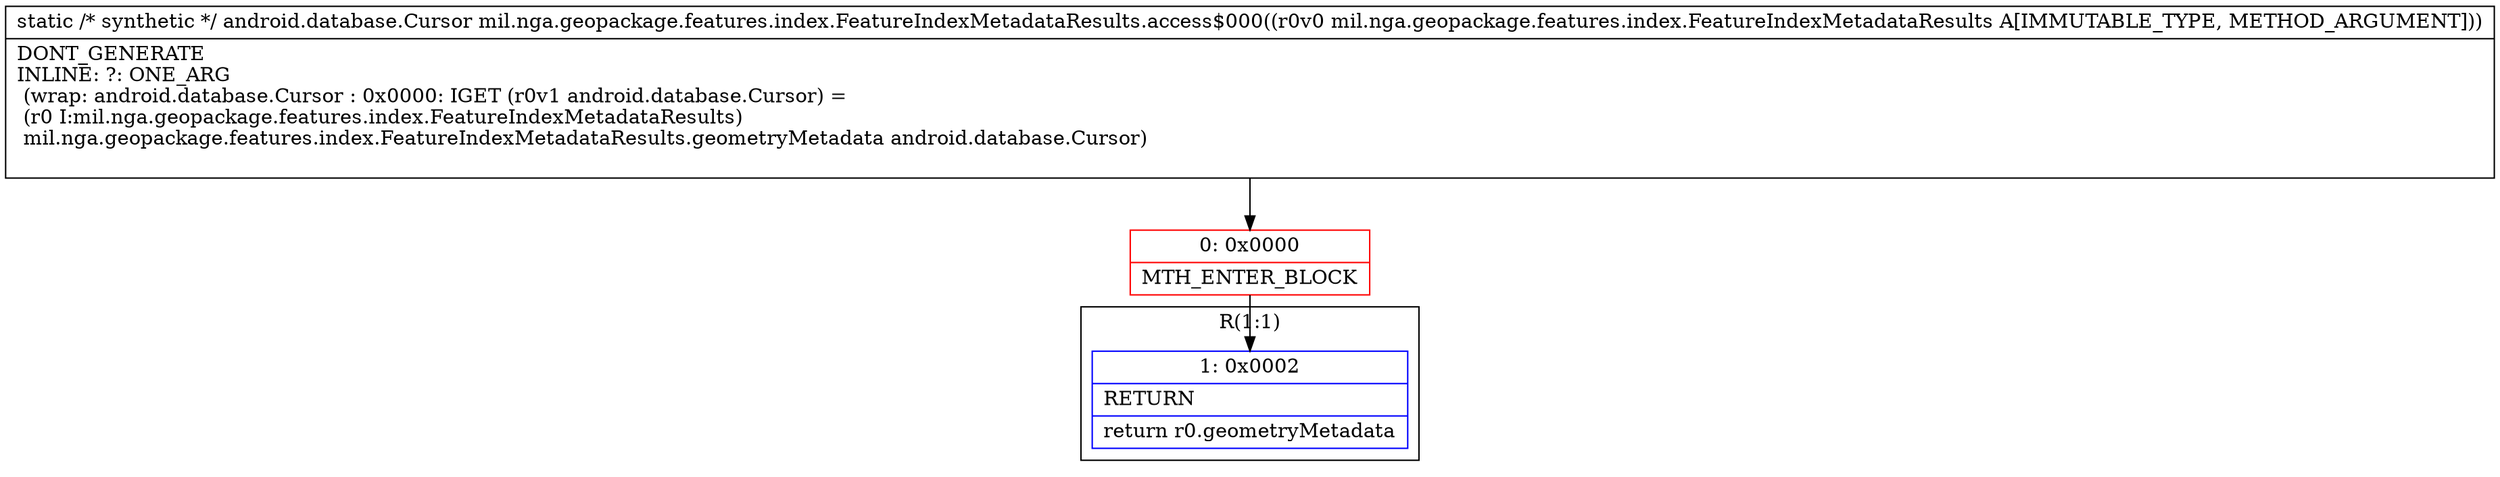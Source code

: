 digraph "CFG formil.nga.geopackage.features.index.FeatureIndexMetadataResults.access$000(Lmil\/nga\/geopackage\/features\/index\/FeatureIndexMetadataResults;)Landroid\/database\/Cursor;" {
subgraph cluster_Region_1679627816 {
label = "R(1:1)";
node [shape=record,color=blue];
Node_1 [shape=record,label="{1\:\ 0x0002|RETURN\l|return r0.geometryMetadata\l}"];
}
Node_0 [shape=record,color=red,label="{0\:\ 0x0000|MTH_ENTER_BLOCK\l}"];
MethodNode[shape=record,label="{static \/* synthetic *\/ android.database.Cursor mil.nga.geopackage.features.index.FeatureIndexMetadataResults.access$000((r0v0 mil.nga.geopackage.features.index.FeatureIndexMetadataResults A[IMMUTABLE_TYPE, METHOD_ARGUMENT]))  | DONT_GENERATE\lINLINE: ?: ONE_ARG  \l  (wrap: android.database.Cursor : 0x0000: IGET  (r0v1 android.database.Cursor) = \l  (r0 I:mil.nga.geopackage.features.index.FeatureIndexMetadataResults)\l mil.nga.geopackage.features.index.FeatureIndexMetadataResults.geometryMetadata android.database.Cursor)\l\l}"];
MethodNode -> Node_0;
Node_0 -> Node_1;
}

